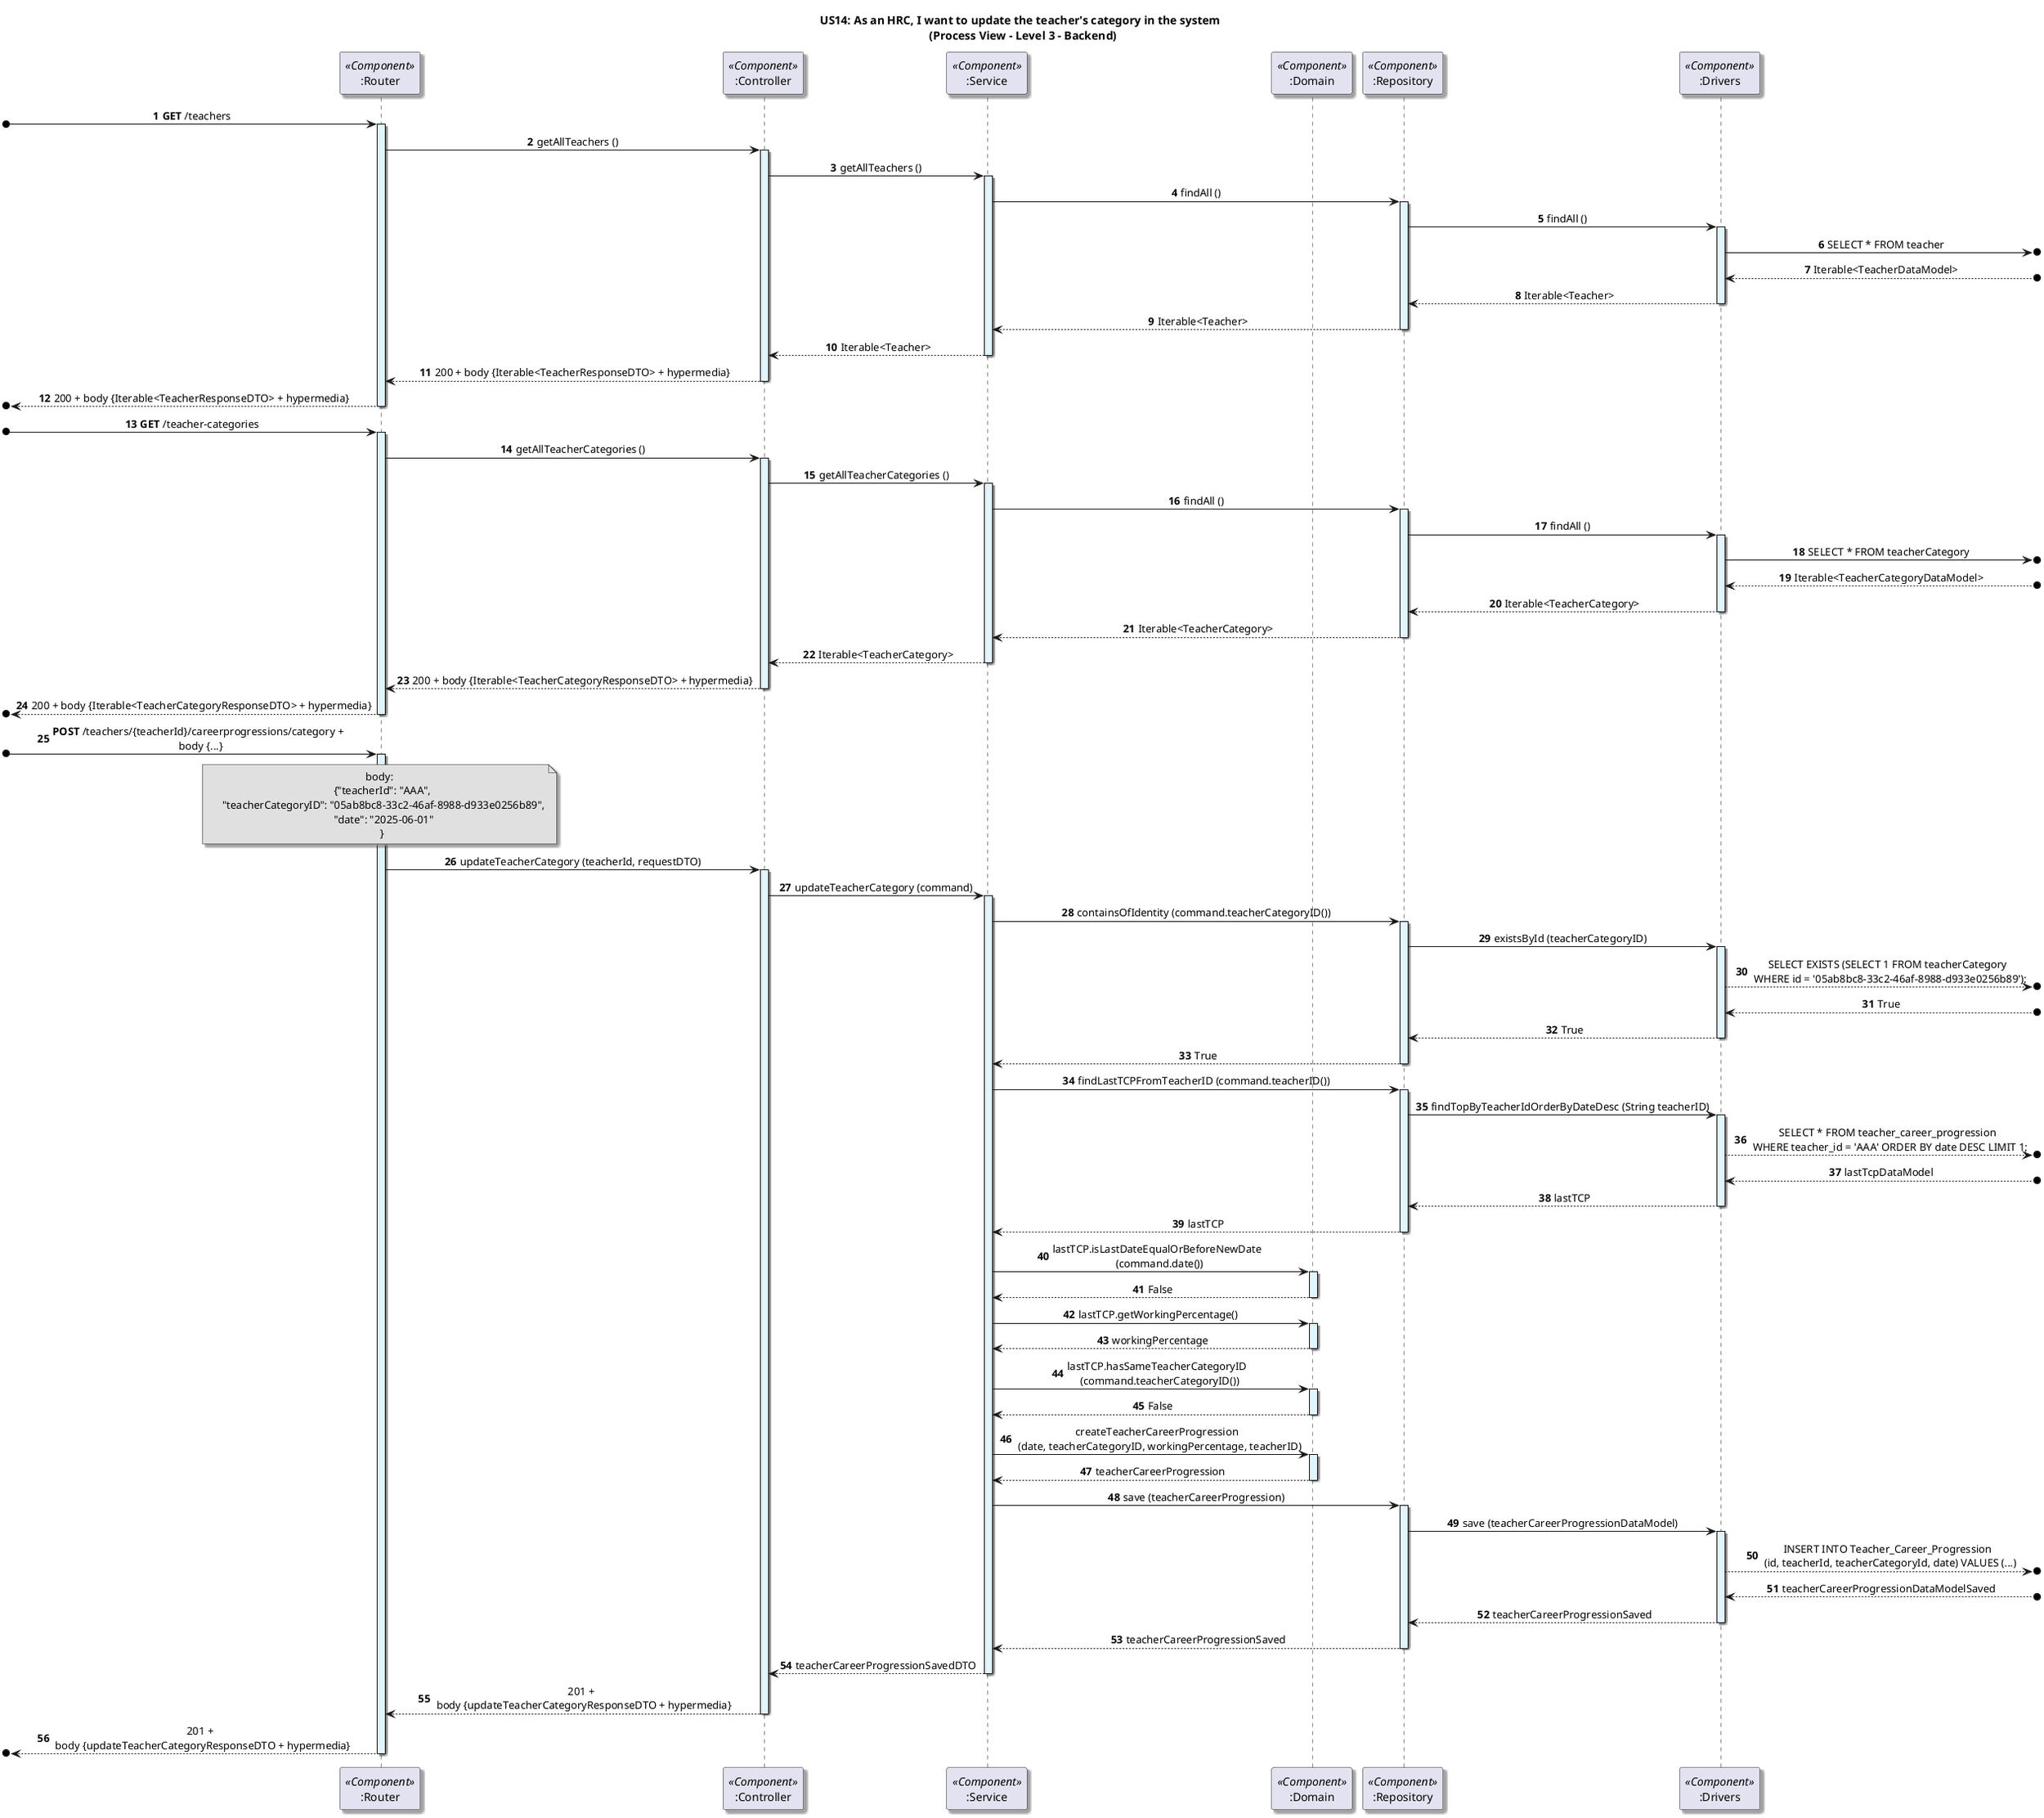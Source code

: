 @startuml

title US14: As an HRC, I want to update the teacher's category in the system \n (Process View - Level 3 - Backend)

skinparam defaultTextAlignment center
skinparam shadowing true

autonumber

participant ":Router" as router <<Component>>
participant ":Controller" as controller <<Component>>
participant ":Service" as service <<Component>>
participant ":Domain" as domain <<Component>>
participant ":Repository" as repository <<Component>>
participant ":Drivers" as drivers <<Component>>

' getAllTeachers method '

[o-> router: **GET** /teachers
activate router #E1F5FE

router -> controller: getAllTeachers ()
activate controller #E1F5FE

controller -> service: getAllTeachers ()
activate service #E1F5FE

service -> repository: findAll ()
activate repository #E1F5FE

repository -> drivers: findAll ()
activate drivers #E1F5FE

drivers ->o]: SELECT * FROM teacher

drivers <--o]: Iterable<TeacherDataModel>

drivers --> repository: Iterable<Teacher>
deactivate drivers

repository --> service: Iterable<Teacher>
deactivate repository

service --> controller: Iterable<Teacher>
deactivate service

controller --> router: 200 + body {Iterable<TeacherResponseDTO> + hypermedia}
deactivate controller

[o<-- router: 200 + body {Iterable<TeacherResponseDTO> + hypermedia}
deactivate router

' getAllTeacherCategories method '

[o-> router: **GET** /teacher-categories
activate router #E1F5FE

router -> controller: getAllTeacherCategories ()
activate controller #E1F5FE

controller -> service: getAllTeacherCategories ()
activate service #E1F5FE

service -> repository: findAll ()
activate repository #E1F5FE

repository -> drivers: findAll ()
activate drivers #E1F5FE

drivers ->o]: SELECT * FROM teacherCategory

drivers <--o]: Iterable<TeacherCategoryDataModel>

drivers --> repository: Iterable<TeacherCategory>
deactivate drivers

repository --> service: Iterable<TeacherCategory>
deactivate repository

service --> controller: Iterable<TeacherCategory>
deactivate service

controller --> router: 200 + body {Iterable<TeacherCategoryResponseDTO> + hypermedia}
deactivate controller

[o<-- router: 200 + body {Iterable<TeacherCategoryResponseDTO> + hypermedia}
deactivate router

' updateTeacherCategory method '

[o-> router: **POST** /teachers/{teacherId}/careerprogressions/category + \n body {...}
activate router #E1F5FE

note over router #E0E0E0
  body:
    {"teacherId": "AAA",
     "teacherCategoryID": "05ab8bc8-33c2-46af-8988-d933e0256b89",
     "date": "2025-06-01"
    }
end note

router -> controller: updateTeacherCategory (teacherId, requestDTO)
activate controller #E1F5FE

controller -> service: updateTeacherCategory (command)
activate service #E1F5FE

service -> repository: containsOfIdentity (command.teacherCategoryID())
activate repository #E1F5FE

repository -> drivers: existsById (teacherCategoryID)
activate drivers #E1F5FE

drivers -->o]: SELECT EXISTS (SELECT 1 FROM teacherCategory \n WHERE id = '05ab8bc8-33c2-46af-8988-d933e0256b89');

drivers <--o] : True

drivers --> repository: True
deactivate drivers

repository --> service: True
deactivate repository

service -> repository: findLastTCPFromTeacherID (command.teacherID())
activate repository #E1F5FE

repository -> drivers: findTopByTeacherIdOrderByDateDesc (String teacherID)
activate drivers #E1F5FE

drivers -->o]: SELECT * FROM teacher_career_progression \n WHERE teacher_id = 'AAA' ORDER BY date DESC LIMIT 1;

drivers <--o] : lastTcpDataModel

drivers --> repository: lastTCP
deactivate drivers

repository --> service: lastTCP
deactivate repository

service -> domain : lastTCP.isLastDateEqualOrBeforeNewDate \n (command.date())
activate domain #E1F5FE

domain --> service : False
deactivate domain

service -> domain : lastTCP.getWorkingPercentage()
activate domain #E1F5FE

domain --> service : workingPercentage
deactivate domain

service -> domain : lastTCP.hasSameTeacherCategoryID \n (command.teacherCategoryID())
activate domain #E1F5FE

domain --> service : False
deactivate domain

service -> domain: createTeacherCareerProgression \n (date, teacherCategoryID, workingPercentage, teacherID)
activate domain #E1F5FE

domain --> service: teacherCareerProgression
deactivate domain

service -> repository: save (teacherCareerProgression)
activate repository #E1F5FE

repository -> drivers: save (teacherCareerProgressionDataModel)
activate drivers #E1F5FE

drivers -->o]: INSERT INTO Teacher_Career_Progression \n (id, teacherId, teacherCategoryId, date) VALUES (...)

drivers <--o] : teacherCareerProgressionDataModelSaved

drivers --> repository: teacherCareerProgressionSaved
deactivate drivers

repository --> service: teacherCareerProgressionSaved
deactivate repository

service --> controller: teacherCareerProgressionSavedDTO
deactivate service

controller --> router: 201 + \n body {updateTeacherCategoryResponseDTO + hypermedia}
deactivate controller

[o<-- router: 201 + \n body {updateTeacherCategoryResponseDTO + hypermedia}
deactivate router

@enduml